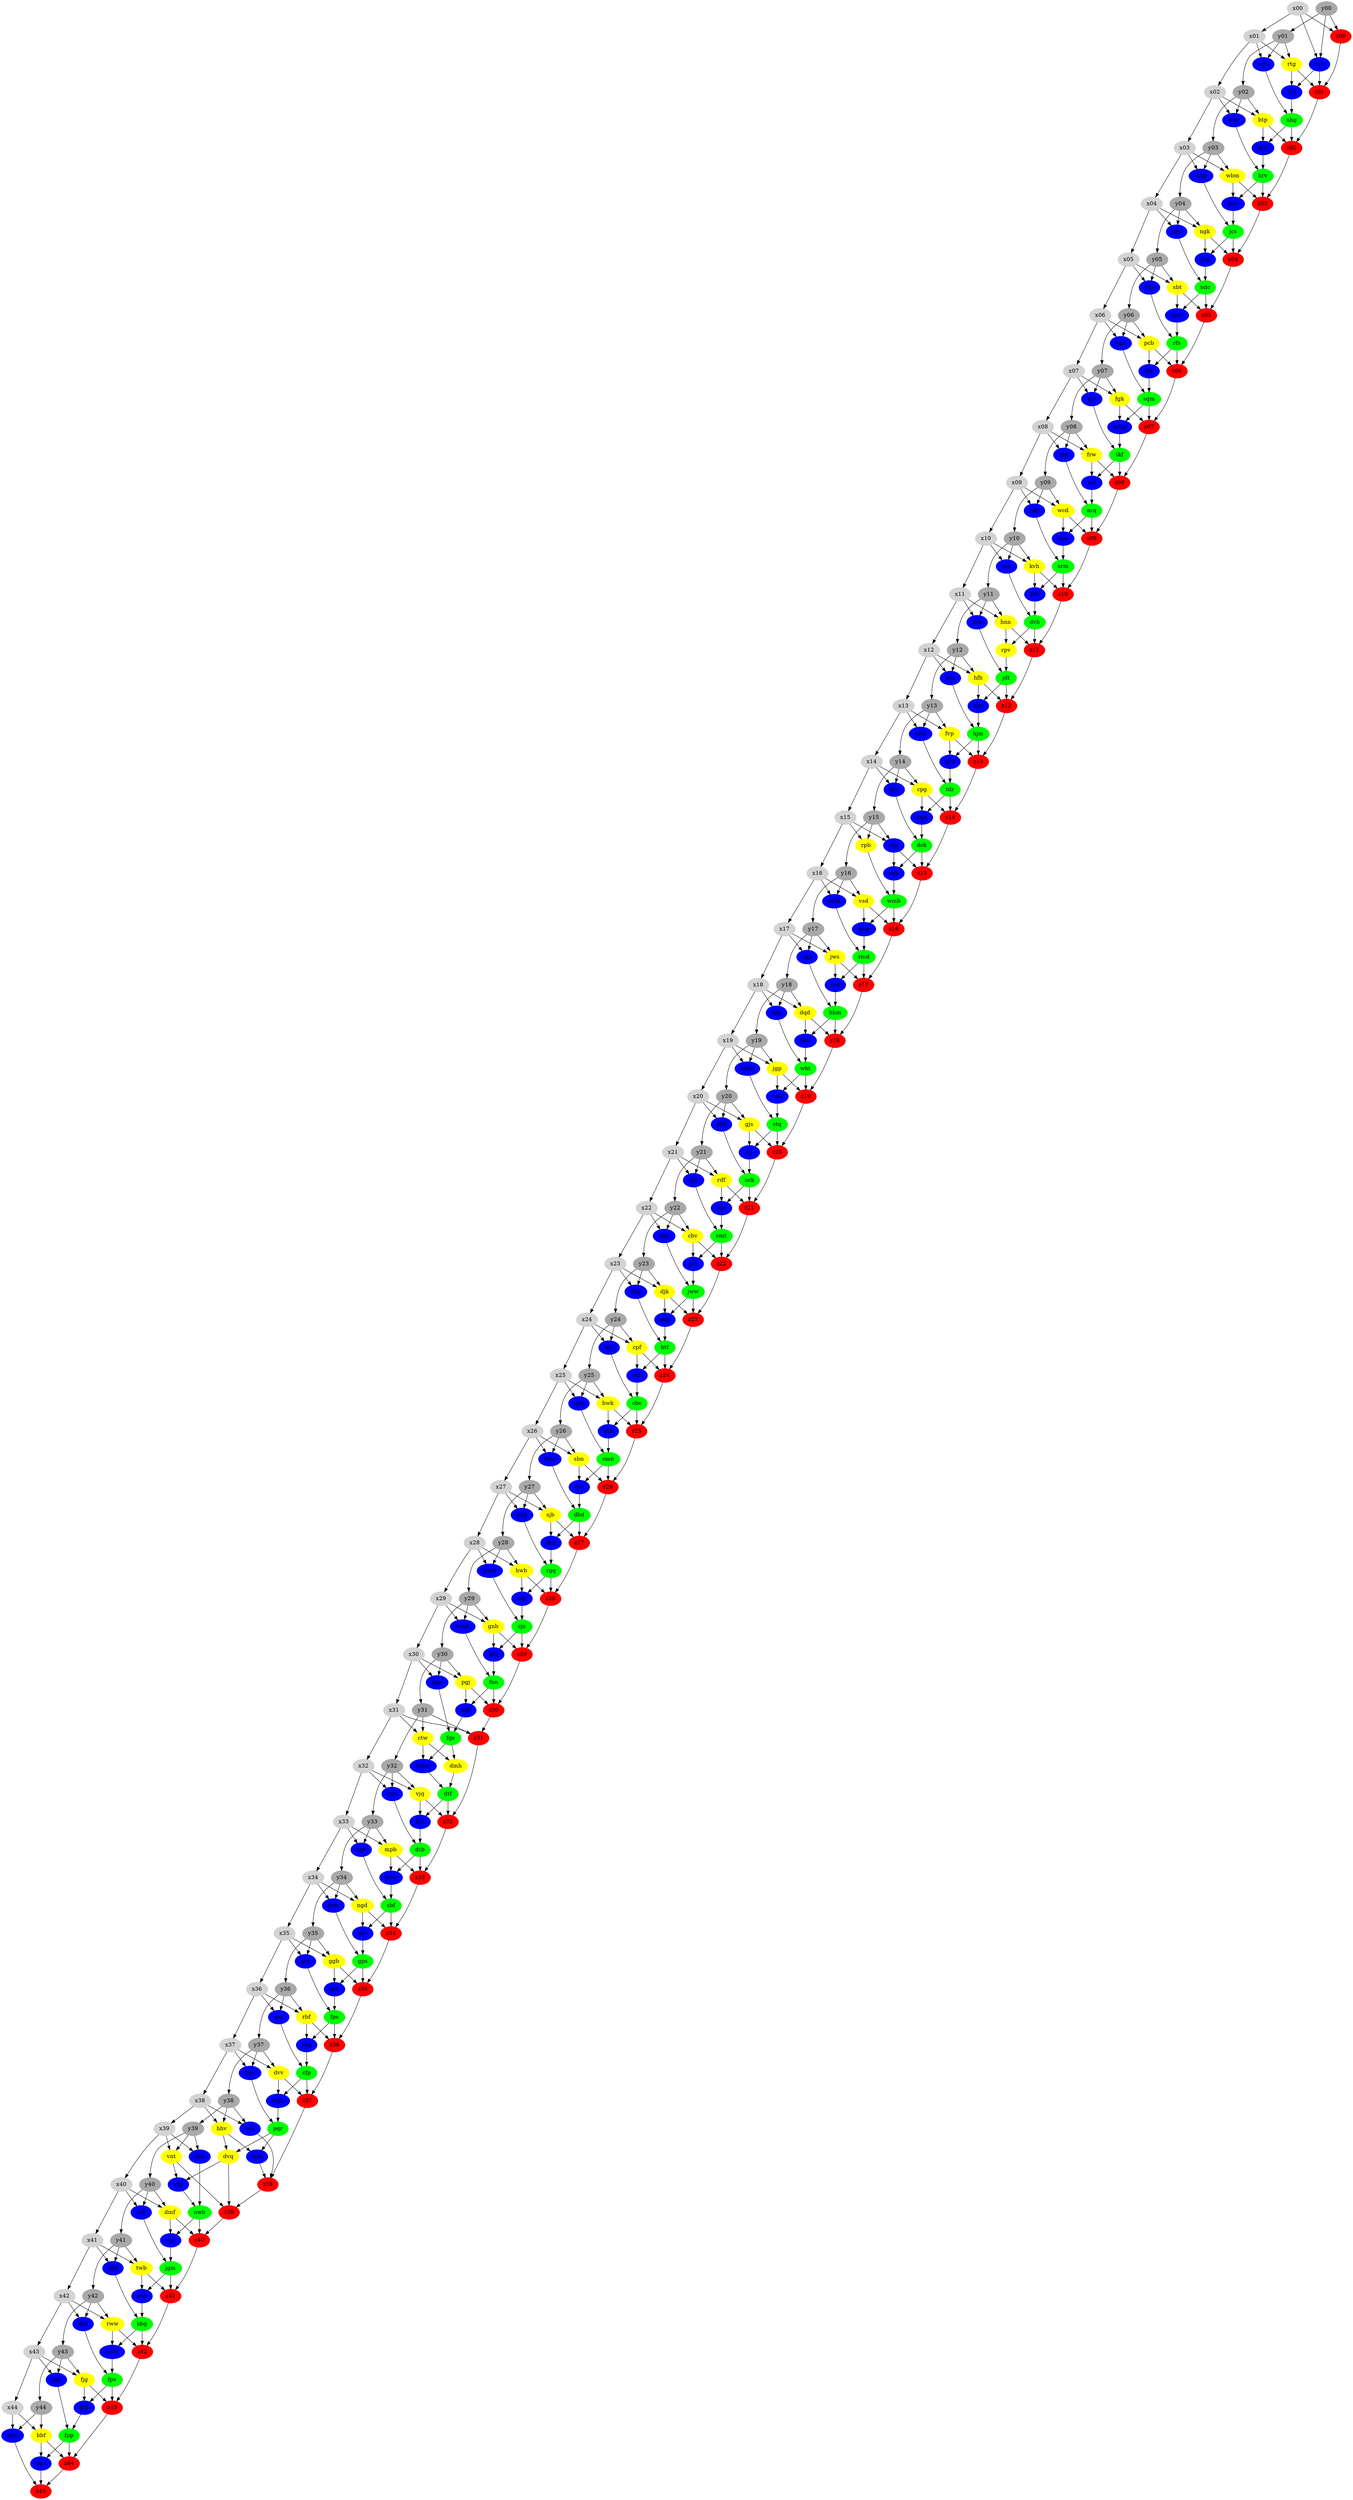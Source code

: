 digraph G {
	subgraph x {
		node [color=lightgrey style=filled]
		x00 -> x01
		x01 -> x02
		x02 -> x03
		x03 -> x04
		x04 -> x05
		x05 -> x06
		x06 -> x07
		x07 -> x08
		x08 -> x09
		x09 -> x10
		x10 -> x11
		x11 -> x12
		x12 -> x13
		x13 -> x14
		x14 -> x15
		x15 -> x16
		x16 -> x17
		x17 -> x18
		x18 -> x19
		x19 -> x20
		x20 -> x21
		x21 -> x22
		x22 -> x23
		x23 -> x24
		x24 -> x25
		x25 -> x26
		x26 -> x27
		x27 -> x28
		x28 -> x29
		x29 -> x30
		x30 -> x31
		x31 -> x32
		x32 -> x33
		x33 -> x34
		x34 -> x35
		x35 -> x36
		x36 -> x37
		x37 -> x38
		x38 -> x39
		x39 -> x40
		x40 -> x41
		x41 -> x42
		x42 -> x43
		x43 -> x44
	}
	subgraph y {
		node [color=darkgrey style=filled]
		y00 -> y01
		y01 -> y02
		y02 -> y03
		y03 -> y04
		y04 -> y05
		y05 -> y06
		y06 -> y07
		y07 -> y08
		y08 -> y09
		y09 -> y10
		y10 -> y11
		y11 -> y12
		y12 -> y13
		y13 -> y14
		y14 -> y15
		y15 -> y16
		y16 -> y17
		y17 -> y18
		y18 -> y19
		y19 -> y20
		y20 -> y21
		y21 -> y22
		y22 -> y23
		y23 -> y24
		y24 -> y25
		y25 -> y26
		y26 -> y27
		y27 -> y28
		y28 -> y29
		y29 -> y30
		y30 -> y31
		y31 -> y32
		y32 -> y33
		y33 -> y34
		y34 -> y35
		y35 -> y36
		y36 -> y37
		y37 -> y38
		y38 -> y39
		y39 -> y40
		y40 -> y41
		y41 -> y42
		y42 -> y43
		y43 -> y44
	}
	subgraph z {
		node [color=red style=filled]
		z00 -> z01
		z01 -> z02
		z02 -> z03
		z03 -> z04
		z04 -> z05
		z05 -> z06
		z06 -> z07
		z07 -> z08
		z08 -> z09
		z09 -> z10
		z10 -> z11
		z11 -> z12
		z12 -> z13
		z13 -> z14
		z14 -> z15
		z15 -> z16
		z16 -> z17
		z17 -> z18
		z18 -> z19
		z19 -> z20
		z20 -> z21
		z21 -> z22
		z22 -> z23
		z23 -> z24
		z24 -> z25
		z25 -> z26
		z26 -> z27
		z27 -> z28
		z28 -> z29
		z29 -> z30
		z30 -> z31
		z31 -> z32
		z32 -> z33
		z33 -> z34
		z34 -> z35
		z35 -> z36
		z36 -> z37
		z37 -> z38
		z38 -> z39
		z39 -> z40
		z40 -> z41
		z41 -> z42
		z42 -> z43
		z43 -> z44
		z44 -> z45
	}
	subgraph AND {
		node [color=blue style=filled]
		bbk
		bjv
		bmm
		btc
		btk
		bvk
		cpj
		cqf
		ctg
		cwk
		djc
		djv
		dkt
		dnp
		dps
		drq
		dsw
		dwv
		fcj
		fkm
		fmk
		gdf
		ggc
		gkt
		hfd
		hfv
		hhf
		hvw
		jbg
		jcd
		jmq
		jqp
		kfq
		kmw
		krw
		ksc
		ktf
		kvg
		mbg
		mbk
		mfg
		mfj
		mgr
		mhg
		mjp
		mst
		nhf
		nhs
		nrr
		nrt
		nsp
		ntc
		nvc
		ptt
		pwm
		qdg
		qds
		qms
		qqp
		qrk
		qvj
		qvt
		qwg
		rfq
		rgp
		rmq
		rns
		rsd
		rtp
		rvf
		spp
		spv
		sqh
		stf
		stn
		tgr
		thp
		tnw
		trg
		trm
		vgr
		vph
		vpn
		vsq
		wdw
		wmk
		wqh
		z11
		z31
	}
	subgraph OR {
		node [color=green style=filled]
		btf
		cbc
		cfp
		cjs
		cmn
		cmt
		ctq
		dbd
		dck
		dtb
		dtf
		dvh
		fgs
		fnn
		fpp
		fps
		fpv
		gps
		hhm
		hjm
		hrv
		jcs
		jdt
		jgm
		jww
		kbg
		nck
		ndc
		nhg
		nrq
		nwb
		pqr
		rfs
		rgq
		rmd
		sbf
		sqm
		srm
		tdr
		tkf
		wkt
		wmb
		z38
		z45
	}
	subgraph XOR {
		node [color=yellow style=filled]
		bbf
		btp
		cbv
		cpf
		cpg
		ctw
		djk
		dmf
		dmh
		dqd
		dvq
		dvv
		fgk
		fjg
		frw
		fvp
		ggb
		gjs
		gnb
		hfh
		hhv
		hnn
		hwb
		hwk
		jgp
		jws
		kvh
		mpb
		ngd
		ngk
		pcb
		pgj
		rbf
		rdf
		rpb
		rpv
		rtg
		rww
		sbn
		sbt
		sjb
		twb
		vjq
		vnt
		vsd
		wbm
		wcd
		z00
		z01
		z02
		z03
		z04
		z05
		z06
		z07
		z08
		z09
		z10
		z12
		z13
		z14
		z15
		z16
		z17
		z18
		z19
		z20
		z21
		z22
		z23
		z24
		z25
		z26
		z27
		z28
		z29
		z30
		z32
		z33
		z34
		z35
		z36
		z37
		z39
		z40
		z41
		z42
		z43
		z44
	}
	rdf -> z21
	nck -> z21
	y12 -> stn
	x12 -> stn
	twb -> z41
	jgm -> z41
	cpj -> cmt
	tgr -> cmt
	y17 -> jws
	x17 -> jws
	cpg -> z14
	tdr -> z14
	x42 -> dkt
	y42 -> dkt
	jmq -> dck
	bjv -> dck
	wkt -> cwk
	jgp -> cwk
	fmk -> pqr
	wqh -> pqr
	jws -> rsd
	rmd -> rsd
	y32 -> rns
	x32 -> rns
	twb -> kvg
	jgm -> kvg
	nrq -> z09
	wcd -> z09
	btc -> dtb
	rns -> dtb
	ctq -> z20
	gjs -> z20
	dqd -> z18
	hhm -> z18
	hfh -> nhs
	jdt -> nhs
	rsd -> hhm
	rgp -> hhm
	x19 -> kmw
	y19 -> kmw
	dck -> z15
	ctg -> z15
	pqr -> trm
	hhv -> trm
	y08 -> trg
	x08 -> trg
	x31 -> z31
	y31 -> z31
	x14 -> bjv
	y14 -> bjv
	y26 -> sbn
	x26 -> sbn
	pgj -> z30
	fnn -> z30
	hwb -> cqf
	rgq -> cqf
	ctq -> fcj
	gjs -> fcj
	thp -> rgq
	qdg -> rgq
	y03 -> mhg
	x03 -> mhg
	sbt -> z05
	ndc -> z05
	nrr -> dvh
	hfv -> dvh
	x07 -> djc
	y07 -> djc
	dtb -> hvw
	mpb -> hvw
	pwm -> cjs
	cqf -> cjs
	dkt -> fpv
	wdw -> fpv
	x24 -> djv
	y24 -> djv
	vsq -> cfp
	gkt -> cfp
	x17 -> rgp
	y17 -> rgp
	rvf -> nhg
	vph -> nhg
	x44 -> bbf
	y44 -> bbf
	cjs -> z29
	gnb -> z29
	y30 -> pgj
	x30 -> pgj
	y27 -> sjb
	x27 -> sjb
	fpp -> dps
	bbf -> dps
	ggc -> fpp
	ptt -> fpp
	x18 -> dqd
	y18 -> dqd
	y19 -> jgp
	x19 -> jgp
	wkt -> z19
	jgp -> z19
	jcs -> z04
	ngk -> z04
	y21 -> rdf
	x21 -> rdf
	spp -> wkt
	fkm -> wkt
	x16 -> vsd
	y16 -> vsd
	y14 -> cpg
	x14 -> cpg
	mbk -> rmd
	qwg -> rmd
	y10 -> nrr
	x10 -> nrr
	x05 -> sbt
	y05 -> sbt
	y13 -> fvp
	x13 -> fvp
	gdf -> srm
	tnw -> srm
	x09 -> gdf
	y09 -> gdf
	nvc -> jdt
	rpv -> jdt
	kmw -> ctq
	cwk -> ctq
	vsd -> qwg
	wmb -> qwg
	x44 -> mfg
	y44 -> mfg
	y27 -> qdg
	x27 -> qdg
	jbg -> ndc
	jqp -> ndc
	x04 -> ngk
	y04 -> ngk
	hfh -> z12
	jdt -> z12
	ctg -> sqh
	dck -> sqh
	jww -> z23
	djk -> z23
	dtf -> z32
	vjq -> z32
	ngd -> ksc
	sbf -> ksc
	mfg -> z45
	dps -> z45
	x01 -> rtg
	y01 -> rtg
	tdr -> jmq
	cpg -> jmq
	y28 -> pwm
	x28 -> pwm
	y41 -> hhf
	x41 -> hhf
	qqp -> fgs
	hfd -> fgs
	wmb -> z16
	vsd -> z16
	pgj -> hfd
	fnn -> hfd
	dmf -> z40
	nwb -> z40
	rfs -> ktf
	pcb -> ktf
	y05 -> rtp
	x05 -> rtp
	vjq -> btc
	dtf -> btc
	fvp -> qrk
	hjm -> qrk
	mpb -> z33
	dtb -> z33
	y12 -> hfh
	x12 -> hfh
	cmt -> jcd
	cbv -> jcd
	tkf -> nrt
	frw -> nrt
	wcd -> tnw
	nrq -> tnw
	hwk -> btk
	cbc -> btk
	hhv -> dvq
	pqr -> dvq
	rfq -> nwb
	bbk -> nwb
	nhf -> nck
	fcj -> nck
	rww -> z42
	kbg -> z42
	x11 -> hnn
	y11 -> hnn
	fgs -> dmh
	ctw -> dmh
	y36 -> rbf
	x36 -> rbf
	y01 -> vph
	x01 -> vph
	fjg -> z43
	fpv -> z43
	x06 -> pcb
	y06 -> pcb
	x33 -> spv
	y33 -> spv
	y00 -> z00
	x00 -> z00
	x23 -> djk
	y23 -> djk
	x22 -> mjp
	y22 -> mjp
	wbm -> dwv
	hrv -> dwv
	hwb -> z28
	rgq -> z28
	x03 -> wbm
	y03 -> wbm
	x00 -> drq
	y00 -> drq
	x23 -> dnp
	y23 -> dnp
	wmk -> fnn
	kfq -> fnn
	x33 -> mpb
	y33 -> mpb
	y43 -> fjg
	x43 -> fjg
	y02 -> btp
	x02 -> btp
	hnn -> rpv
	dvh -> rpv
	cpf -> z24
	btf -> z24
	y42 -> rww
	x42 -> rww
	gps -> qvj
	ggb -> qvj
	sbn -> ntc
	cmn -> ntc
	x36 -> gkt
	y36 -> gkt
	y39 -> vnt
	x39 -> vnt
	dnp -> btf
	nsp -> btf
	rtp -> rfs
	qms -> rfs
	y29 -> wmk
	x29 -> wmk
	x24 -> cpf
	y24 -> cpf
	rtg -> rvf
	drq -> rvf
	sjb -> thp
	dbd -> thp
	bbf -> z44
	fpp -> z44
	x32 -> vjq
	y32 -> vjq
	vnt -> rfq
	dvq -> rfq
	btf -> stf
	cpf -> stf
	hjm -> z13
	fvp -> z13
	rmd -> z17
	jws -> z17
	rfs -> z06
	pcb -> z06
	fgs -> bmm
	ctw -> bmm
	vnt -> z39
	dvq -> z39
	dvv -> wqh
	cfp -> wqh
	mfj -> jgm
	vgr -> jgm
	y25 -> qds
	x25 -> qds
	qds -> cmn
	btk -> cmn
	kvh -> hfv
	srm -> hfv
	y09 -> wcd
	x09 -> wcd
	y10 -> kvh
	x10 -> kvh
	dwv -> jcs
	mhg -> jcs
	y16 -> mbk
	x16 -> mbk
	y43 -> ggc
	x43 -> ggc
	x34 -> krw
	y34 -> krw
	x29 -> gnb
	y29 -> gnb
	y02 -> mgr
	x02 -> mgr
	fgk -> mbg
	sqm -> mbg
	y40 -> dmf
	x40 -> dmf
	y08 -> frw
	x08 -> frw
	dvh -> z11
	hnn -> z11
	y35 -> qvt
	x35 -> qvt
	qvj -> fps
	qvt -> fps
	x30 -> qqp
	y30 -> qqp
	nwb -> vgr
	dmf -> vgr
	x31 -> ctw
	y31 -> ctw
	kvg -> kbg
	hhf -> kbg
	sbf -> z34
	ngd -> z34
	mjp -> jww
	jcd -> jww
	srm -> z10
	kvh -> z10
	y15 -> ctg
	x15 -> ctg
	y34 -> ngd
	x34 -> ngd
	bvk -> z38
	trm -> z38
	dmh -> dtf
	bmm -> dtf
	x20 -> gjs
	y20 -> gjs
	y26 -> dsw
	x26 -> dsw
	y04 -> jqp
	x04 -> jqp
	cjs -> kfq
	gnb -> kfq
	rtg -> z01
	drq -> z01
	ngk -> jbg
	jcs -> jbg
	ktf -> sqm
	vpn -> sqm
	nhs -> hjm
	stn -> hjm
	y37 -> fmk
	x37 -> fmk
	y13 -> rmq
	x13 -> rmq
	dsw -> dbd
	ntc -> dbd
	hwk -> z25
	cbc -> z25
	fgk -> z07
	sqm -> z07
	y28 -> hwb
	x28 -> hwb
	x11 -> nvc
	y11 -> nvc
	mst -> hrv
	mgr -> hrv
	wbm -> z03
	hrv -> z03
	gps -> z35
	ggb -> z35
	mbg -> tkf
	djc -> tkf
	y20 -> nhf
	x20 -> nhf
	rdf -> tgr
	nck -> tgr
	fps -> z36
	rbf -> z36
	x15 -> rpb
	y15 -> rpb
	sqh -> wmb
	rpb -> wmb
	spv -> sbf
	hvw -> sbf
	y18 -> spp
	x18 -> spp
	rww -> wdw
	kbg -> wdw
	fpv -> ptt
	fjg -> ptt
	x40 -> mfj
	y40 -> mfj
	y07 -> fgk
	x07 -> fgk
	y06 -> vpn
	x06 -> vpn
	x22 -> cbv
	y22 -> cbv
	stf -> cbc
	djv -> cbc
	x38 -> hhv
	y38 -> hhv
	hhm -> fkm
	dqd -> fkm
	frw -> z08
	tkf -> z08
	x37 -> dvv
	y37 -> dvv
	qrk -> tdr
	rmq -> tdr
	x35 -> ggb
	y35 -> ggb
	sbt -> qms
	ndc -> qms
	x21 -> cpj
	y21 -> cpj
	cbv -> z22
	cmt -> z22
	nrt -> nrq
	trg -> nrq
	btp -> mst
	nhg -> mst
	ksc -> gps
	krw -> gps
	x25 -> hwk
	y25 -> hwk
	fps -> vsq
	rbf -> vsq
	x39 -> bbk
	y39 -> bbk
	btp -> z02
	nhg -> z02
	x41 -> twb
	y41 -> twb
	sjb -> z27
	dbd -> z27
	sbn -> z26
	cmn -> z26
	cfp -> z37
	dvv -> z37
	djk -> nsp
	jww -> nsp
	x38 -> bvk
	y38 -> bvk
}
